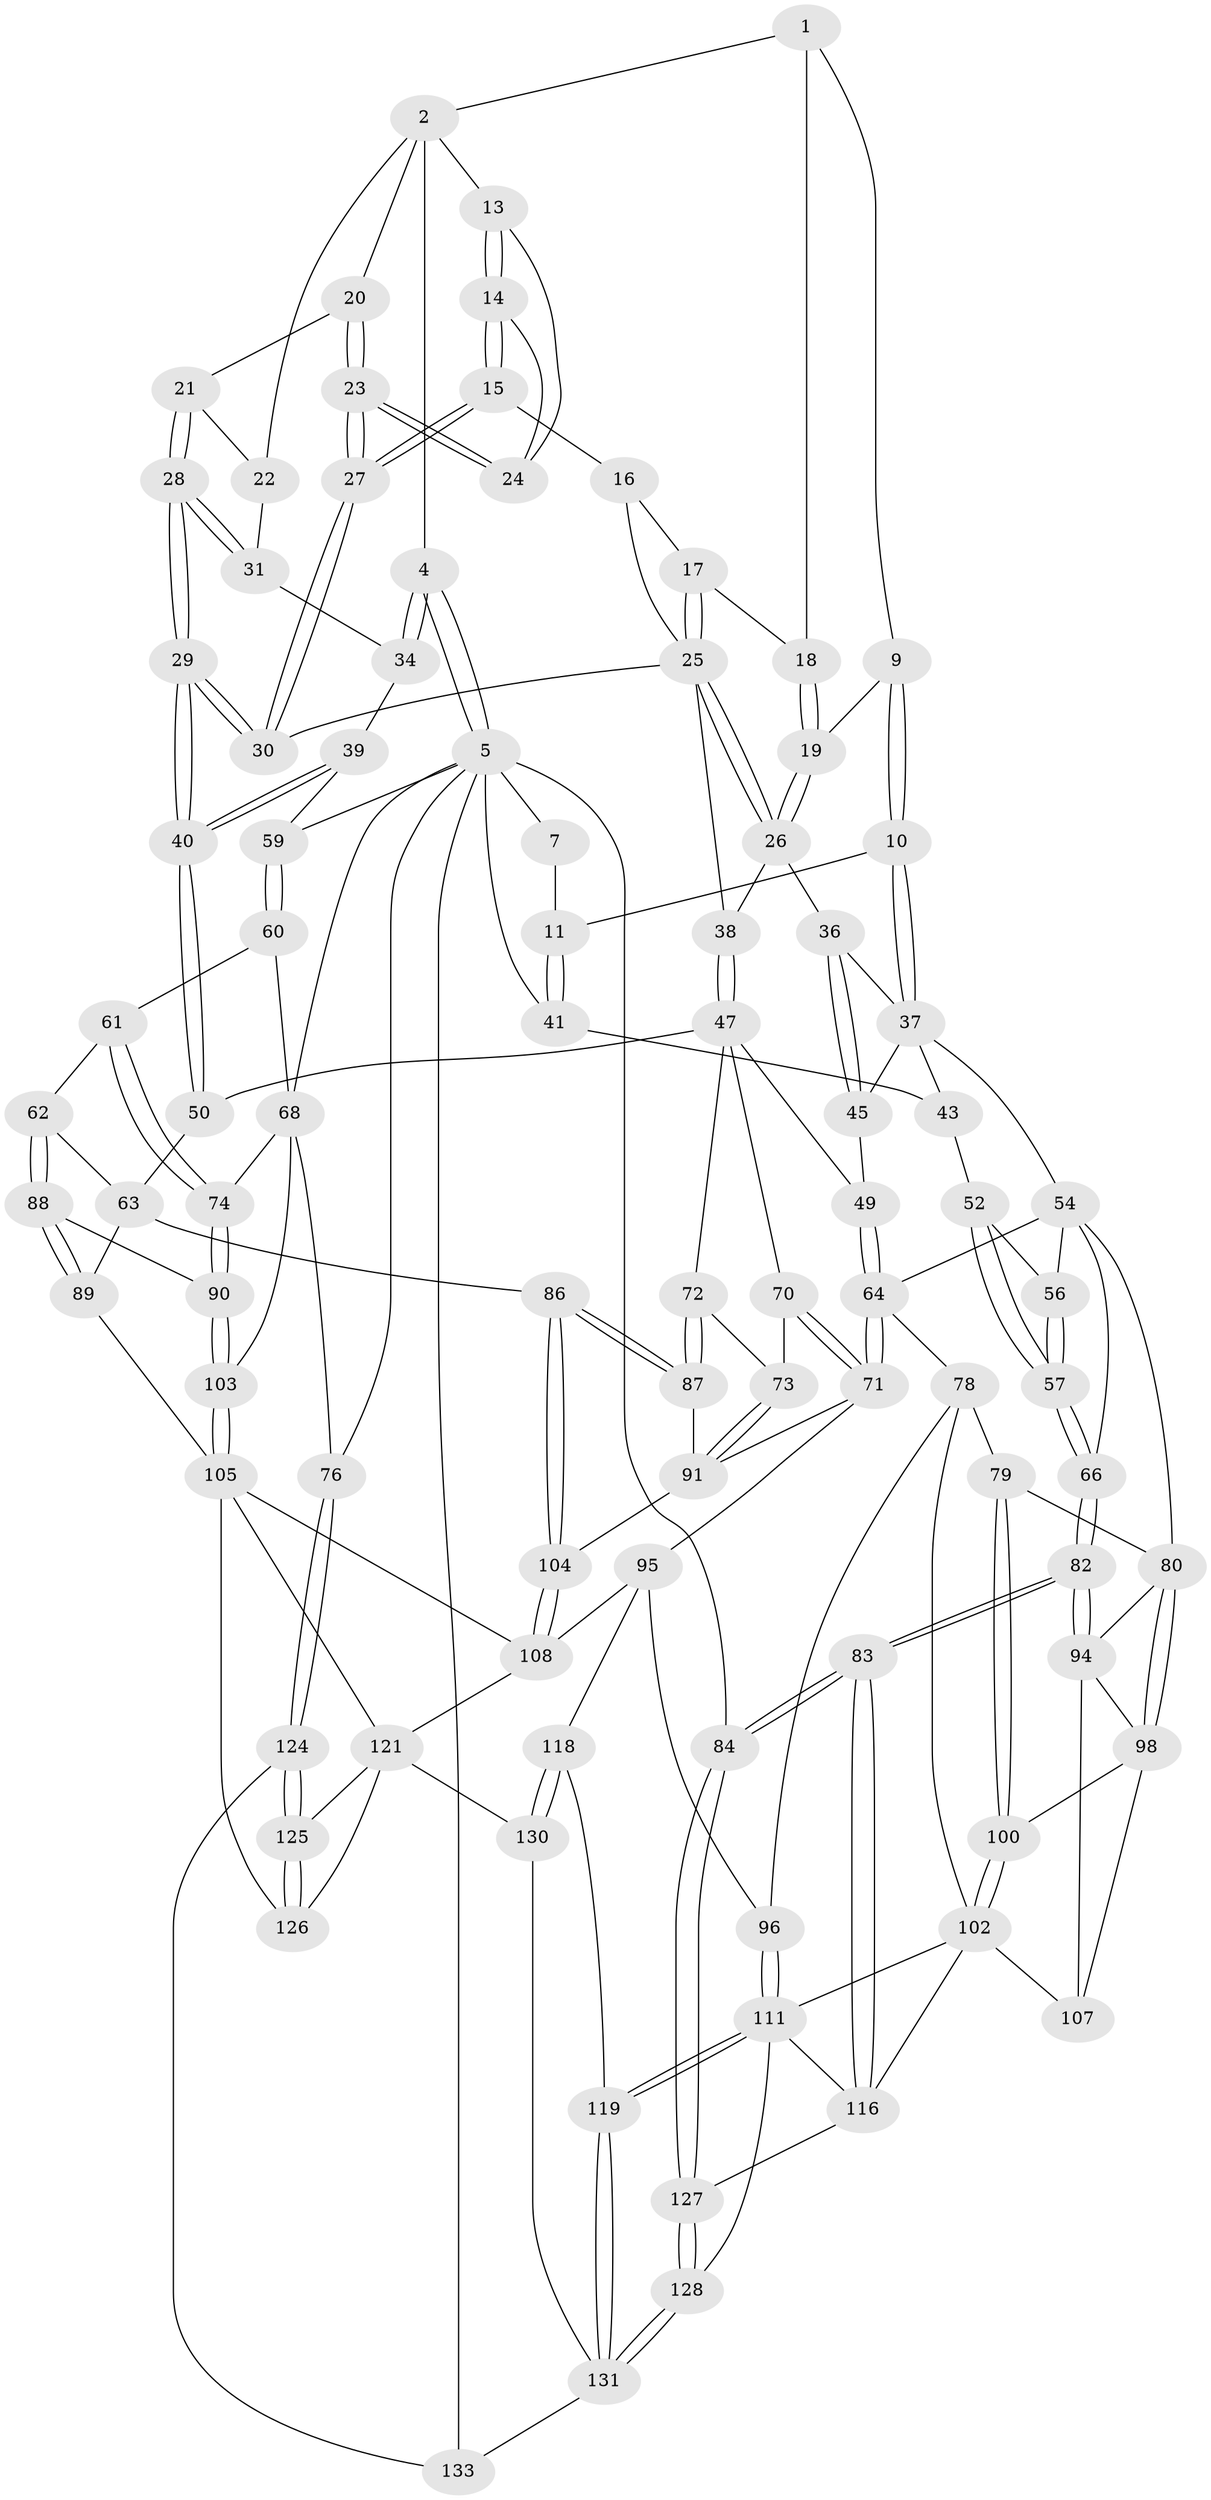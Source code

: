 // original degree distribution, {3: 0.022388059701492536, 4: 0.2462686567164179, 6: 0.2462686567164179, 5: 0.48507462686567165}
// Generated by graph-tools (version 1.1) at 2025/21/03/04/25 18:21:14]
// undirected, 93 vertices, 219 edges
graph export_dot {
graph [start="1"]
  node [color=gray90,style=filled];
  1 [pos="+0.33848277128823906+0",super="+8"];
  2 [pos="+0.5887741546664301+0",super="+3+12"];
  4 [pos="+1+0"];
  5 [pos="+1+0",super="+6+58+75"];
  7 [pos="+0.17779539603664007+0"];
  9 [pos="+0.1914264182003332+0.11178111434742748"];
  10 [pos="+0.1499839567979922+0.1360547789824075"];
  11 [pos="+0.1431383797369307+0.1311321603802773"];
  13 [pos="+0.5369350108188661+0.02221299575011917"];
  14 [pos="+0.5092665548183497+0.0738524453181089"];
  15 [pos="+0.4945652550870552+0.09273827405013425"];
  16 [pos="+0.48678172155224914+0.09465364513100832"];
  17 [pos="+0.428909061898299+0.04942433874710363"];
  18 [pos="+0.3438561766597452+0"];
  19 [pos="+0.3149437767052491+0.1081318017181355"];
  20 [pos="+0.6435094484129527+0.06575072529674719"];
  21 [pos="+0.7306469350090079+0.056333462382411714"];
  22 [pos="+0.9584926594209437+0"];
  23 [pos="+0.6355906859451518+0.11178079541196669"];
  24 [pos="+0.5758911752386978+0.0840428195957267"];
  25 [pos="+0.34761974873582635+0.14361195578767147",super="+32"];
  26 [pos="+0.3472863969262601+0.14373725841885057",super="+35"];
  27 [pos="+0.6350329639419506+0.1974534829813153"];
  28 [pos="+0.74417986123067+0.16455217941785863"];
  29 [pos="+0.6820322978531161+0.24507467737116403"];
  30 [pos="+0.6356137756624709+0.199244831922773"];
  31 [pos="+0.7860177218371253+0.1354209296743453"];
  34 [pos="+0.8842169523259734+0.18165975809476081"];
  36 [pos="+0.3246879412312214+0.23133102488684226"];
  37 [pos="+0.15116241023642119+0.14265405501189413",super="+42"];
  38 [pos="+0.4245009263758476+0.28932431479668735"];
  39 [pos="+0.858878656990507+0.27824134387987304"];
  40 [pos="+0.6985779925541031+0.29488601359014577"];
  41 [pos="+0+0"];
  43 [pos="+0.12950086530737537+0.2685569012138321",super="+44"];
  45 [pos="+0.2251737364405072+0.3208329310579033"];
  47 [pos="+0.43551748406551566+0.3410845724590064",super="+48+51"];
  49 [pos="+0.3431618046099691+0.36691439508829193"];
  50 [pos="+0.6852609553426552+0.3338961129760321"];
  52 [pos="+0+0.2918271042789881",super="+53"];
  54 [pos="+0.20192408018622288+0.3941010354928785",super="+55"];
  56 [pos="+0.07609454481961658+0.3240493530813172"];
  57 [pos="+0+0.3225050541188232"];
  59 [pos="+0.8903909423826852+0.29541083127756507"];
  60 [pos="+0.9493330047234115+0.35672725856439147"];
  61 [pos="+0.930560303701965+0.3806277539484799"];
  62 [pos="+0.8406503666964811+0.4508278616647791"];
  63 [pos="+0.7656292582138785+0.42761253328410875",super="+85"];
  64 [pos="+0.27594869706219305+0.4798119879081909",super="+65"];
  66 [pos="+0+0.4303216109512867"];
  68 [pos="+1+0.3808523274369555",super="+77+69"];
  70 [pos="+0.41668903272745345+0.45336253908353635"];
  71 [pos="+0.3345890733890333+0.5211150714067733",super="+93"];
  72 [pos="+0.6183480177202556+0.40900486313437606"];
  73 [pos="+0.49775601646812995+0.503781889280024"];
  74 [pos="+0.9253900631384043+0.5284221001339945"];
  76 [pos="+1+1"];
  78 [pos="+0.17245335060453015+0.48151377689542796",super="+97"];
  79 [pos="+0.16540089435129923+0.48485924483407206"];
  80 [pos="+0.1346071310244199+0.48946540593941656",super="+81"];
  82 [pos="+0+0.5817631701125963"];
  83 [pos="+0+0.7449680945745221"];
  84 [pos="+0+1"];
  86 [pos="+0.6517794611954035+0.5836996212180566"];
  87 [pos="+0.6395217032692174+0.5400562108240695"];
  88 [pos="+0.8862203757437364+0.5542150561231166"];
  89 [pos="+0.8253084662151892+0.5854949985839963"];
  90 [pos="+0.9037687121960881+0.5571500952786294"];
  91 [pos="+0.4988691269919884+0.5260917276358632",super="+92"];
  94 [pos="+0+0.5814562232275051",super="+99"];
  95 [pos="+0.3447705788174363+0.6419137806886249",super="+115"];
  96 [pos="+0.32948735985891625+0.6528445644029737"];
  98 [pos="+0.09849213763293013+0.5467211717527627",super="+101"];
  100 [pos="+0.16868193521764452+0.6127575269867144"];
  102 [pos="+0.2247826097408469+0.6434264266278297",super="+109"];
  103 [pos="+1+0.680829360855907"];
  104 [pos="+0.6426430637338291+0.7002336244955526"];
  105 [pos="+0.9216814648884267+0.713094948051667",super="+120+106"];
  107 [pos="+0.09914532970377832+0.6726743424446244"];
  108 [pos="+0.6494162301824125+0.7224127292987653",super="+114"];
  111 [pos="+0.2702835242018349+0.8149810532118342",super="+112"];
  116 [pos="+0.06290535898377905+0.761990998445956",super="+117"];
  118 [pos="+0.4705334618538851+0.8271190233391885"];
  119 [pos="+0.41686724033458716+0.8798337084888619"];
  121 [pos="+0.7793565241438101+0.8201439613963953",super="+122"];
  124 [pos="+1+0.948798577836077",super="+132"];
  125 [pos="+0.9595377917336397+0.8608389649393539",super="+129"];
  126 [pos="+0.8970518186171351+0.8095666524522732"];
  127 [pos="+0+1"];
  128 [pos="+0.15048947946311692+1"];
  130 [pos="+0.6063352128705982+0.989038834879658"];
  131 [pos="+0.4366911680600877+1",super="+134"];
  133 [pos="+0.8769800649515295+1"];
  1 -- 2;
  1 -- 18;
  1 -- 9;
  2 -- 4;
  2 -- 22;
  2 -- 20;
  2 -- 13;
  4 -- 5;
  4 -- 5;
  4 -- 34;
  4 -- 34;
  5 -- 41;
  5 -- 84 [weight=2];
  5 -- 7;
  5 -- 59;
  5 -- 68;
  5 -- 76;
  5 -- 133;
  7 -- 11;
  9 -- 10;
  9 -- 10;
  9 -- 19;
  10 -- 11;
  10 -- 37;
  10 -- 37;
  11 -- 41;
  11 -- 41;
  13 -- 14;
  13 -- 14;
  13 -- 24;
  14 -- 15;
  14 -- 15;
  14 -- 24;
  15 -- 16;
  15 -- 27;
  15 -- 27;
  16 -- 17;
  16 -- 25;
  17 -- 18;
  17 -- 25;
  17 -- 25;
  18 -- 19;
  18 -- 19;
  19 -- 26;
  19 -- 26;
  20 -- 21;
  20 -- 23;
  20 -- 23;
  21 -- 22;
  21 -- 28;
  21 -- 28;
  22 -- 31;
  23 -- 24;
  23 -- 24;
  23 -- 27;
  23 -- 27;
  25 -- 26;
  25 -- 26;
  25 -- 30;
  25 -- 38;
  26 -- 36;
  26 -- 38;
  27 -- 30;
  27 -- 30;
  28 -- 29;
  28 -- 29;
  28 -- 31;
  28 -- 31;
  29 -- 30;
  29 -- 30;
  29 -- 40;
  29 -- 40;
  31 -- 34;
  34 -- 39;
  36 -- 37;
  36 -- 45;
  36 -- 45;
  37 -- 45;
  37 -- 43;
  37 -- 54;
  38 -- 47;
  38 -- 47;
  39 -- 40;
  39 -- 40;
  39 -- 59;
  40 -- 50;
  40 -- 50;
  41 -- 43;
  43 -- 52;
  45 -- 49;
  47 -- 49;
  47 -- 70;
  47 -- 72;
  47 -- 50;
  49 -- 64;
  49 -- 64;
  50 -- 63;
  52 -- 57;
  52 -- 57;
  52 -- 56;
  54 -- 64;
  54 -- 56;
  54 -- 66;
  54 -- 80;
  56 -- 57;
  56 -- 57;
  57 -- 66;
  57 -- 66;
  59 -- 60;
  59 -- 60;
  60 -- 61;
  60 -- 68;
  61 -- 62;
  61 -- 74;
  61 -- 74;
  62 -- 63;
  62 -- 88;
  62 -- 88;
  63 -- 89;
  63 -- 86;
  64 -- 71;
  64 -- 71;
  64 -- 78;
  66 -- 82;
  66 -- 82;
  68 -- 103;
  68 -- 76;
  68 -- 74;
  70 -- 71;
  70 -- 71;
  70 -- 73;
  71 -- 95;
  71 -- 91;
  72 -- 73;
  72 -- 87;
  72 -- 87;
  73 -- 91;
  73 -- 91;
  74 -- 90;
  74 -- 90;
  76 -- 124;
  76 -- 124;
  78 -- 79;
  78 -- 96;
  78 -- 102;
  79 -- 80;
  79 -- 100;
  79 -- 100;
  80 -- 98;
  80 -- 98;
  80 -- 94;
  82 -- 83;
  82 -- 83;
  82 -- 94;
  82 -- 94;
  83 -- 84;
  83 -- 84;
  83 -- 116;
  83 -- 116;
  84 -- 127;
  84 -- 127;
  86 -- 87;
  86 -- 87;
  86 -- 104;
  86 -- 104;
  87 -- 91;
  88 -- 89;
  88 -- 89;
  88 -- 90;
  89 -- 105;
  90 -- 103;
  90 -- 103;
  91 -- 104;
  94 -- 98;
  94 -- 107;
  95 -- 96;
  95 -- 118;
  95 -- 108;
  96 -- 111;
  96 -- 111;
  98 -- 107;
  98 -- 100;
  100 -- 102;
  100 -- 102;
  102 -- 107;
  102 -- 116;
  102 -- 111;
  103 -- 105;
  103 -- 105;
  104 -- 108;
  104 -- 108;
  105 -- 126;
  105 -- 121;
  105 -- 108;
  108 -- 121;
  111 -- 119;
  111 -- 119;
  111 -- 128;
  111 -- 116;
  116 -- 127;
  118 -- 119;
  118 -- 130;
  118 -- 130;
  119 -- 131;
  119 -- 131;
  121 -- 126;
  121 -- 125;
  121 -- 130;
  124 -- 125 [weight=2];
  124 -- 125;
  124 -- 133;
  125 -- 126;
  125 -- 126;
  127 -- 128;
  127 -- 128;
  128 -- 131;
  128 -- 131;
  130 -- 131;
  131 -- 133;
}
